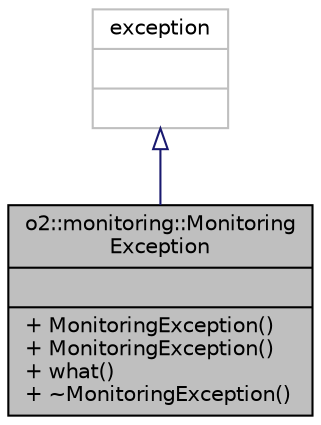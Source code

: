 digraph "o2::monitoring::MonitoringException"
{
 // INTERACTIVE_SVG=YES
  bgcolor="transparent";
  edge [fontname="Helvetica",fontsize="10",labelfontname="Helvetica",labelfontsize="10"];
  node [fontname="Helvetica",fontsize="10",shape=record];
  Node1 [label="{o2::monitoring::Monitoring\lException\n||+ MonitoringException()\l+ MonitoringException()\l+ what()\l+ ~MonitoringException()\l}",height=0.2,width=0.4,color="black", fillcolor="grey75", style="filled" fontcolor="black"];
  Node2 -> Node1 [dir="back",color="midnightblue",fontsize="10",style="solid",arrowtail="onormal",fontname="Helvetica"];
  Node2 [label="{exception\n||}",height=0.2,width=0.4,color="grey75"];
}
